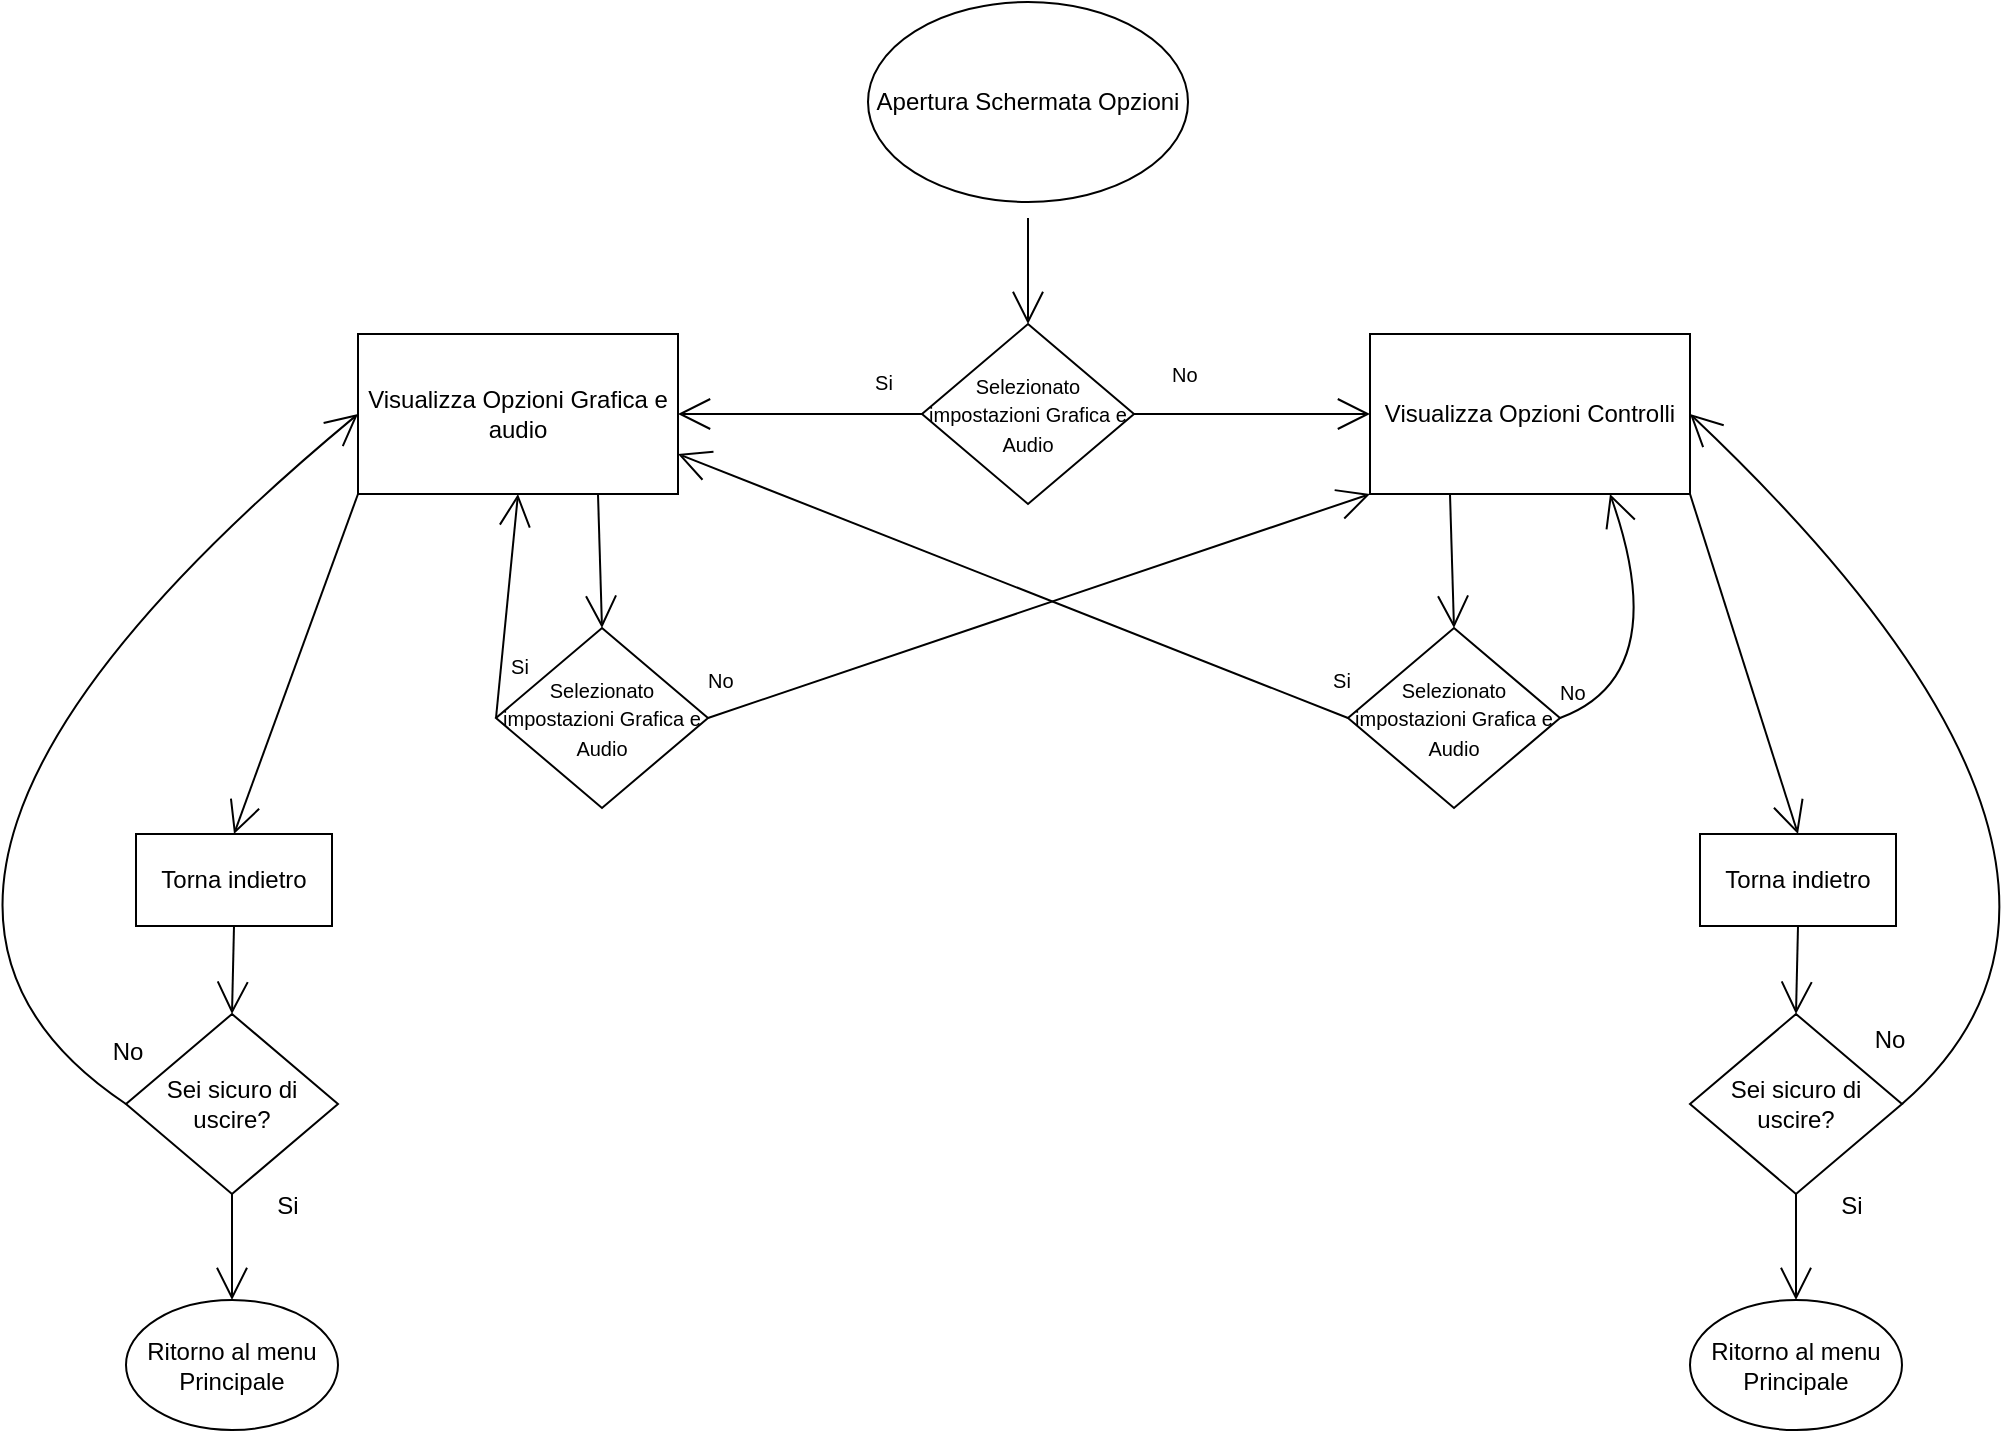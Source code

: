 <mxfile version="18.0.2" type="device"><diagram id="NWWPmYmxUIyY0qUSjtRS" name="Page-1"><mxGraphModel dx="1902" dy="1018" grid="0" gridSize="10" guides="1" tooltips="1" connect="1" arrows="1" fold="1" page="0" pageScale="1" pageWidth="827" pageHeight="1169" math="0" shadow="0"><root><mxCell id="0"/><mxCell id="1" parent="0"/><mxCell id="93zQR50MocHav7xVQxxG-2" value="Visualizza Opzioni Grafica e audio" style="rounded=0;whiteSpace=wrap;html=1;hachureGap=4;" parent="1" vertex="1"><mxGeometry x="-123" y="155" width="160" height="80" as="geometry"/></mxCell><mxCell id="93zQR50MocHav7xVQxxG-4" value="" style="edgeStyle=none;curved=1;rounded=0;orthogonalLoop=1;jettySize=auto;html=1;endArrow=open;startSize=14;endSize=14;sourcePerimeterSpacing=8;targetPerimeterSpacing=8;entryX=0.5;entryY=0;entryDx=0;entryDy=0;" parent="1" source="93zQR50MocHav7xVQxxG-3" target="Go8jpdr4Q3eCwoZtMfqL-2" edge="1"><mxGeometry relative="1" as="geometry"/></mxCell><mxCell id="93zQR50MocHav7xVQxxG-3" value="Apertura Schermata Opzioni" style="ellipse;whiteSpace=wrap;html=1;hachureGap=4;" parent="1" vertex="1"><mxGeometry x="132" y="-11" width="160" height="100" as="geometry"/></mxCell><mxCell id="93zQR50MocHav7xVQxxG-5" value="Torna indietro" style="rounded=0;whiteSpace=wrap;html=1;hachureGap=4;" parent="1" vertex="1"><mxGeometry x="-234" y="405" width="98" height="46" as="geometry"/></mxCell><mxCell id="93zQR50MocHav7xVQxxG-6" value="" style="edgeStyle=none;orthogonalLoop=1;jettySize=auto;html=1;rounded=0;endArrow=open;startSize=14;endSize=14;sourcePerimeterSpacing=8;targetPerimeterSpacing=8;curved=1;exitX=0;exitY=1;exitDx=0;exitDy=0;entryX=0.5;entryY=0;entryDx=0;entryDy=0;" parent="1" source="93zQR50MocHav7xVQxxG-2" target="93zQR50MocHav7xVQxxG-5" edge="1"><mxGeometry width="120" relative="1" as="geometry"><mxPoint x="-115" y="268" as="sourcePoint"/><mxPoint x="5" y="268" as="targetPoint"/><Array as="points"/></mxGeometry></mxCell><mxCell id="93zQR50MocHav7xVQxxG-7" value="Sei sicuro di uscire?" style="rhombus;whiteSpace=wrap;html=1;hachureGap=4;" parent="1" vertex="1"><mxGeometry x="-239" y="495" width="106" height="90" as="geometry"/></mxCell><mxCell id="93zQR50MocHav7xVQxxG-8" value="" style="edgeStyle=none;orthogonalLoop=1;jettySize=auto;html=1;rounded=0;endArrow=open;startSize=14;endSize=14;sourcePerimeterSpacing=8;targetPerimeterSpacing=8;curved=1;exitX=0.5;exitY=1;exitDx=0;exitDy=0;entryX=0.5;entryY=0;entryDx=0;entryDy=0;" parent="1" source="93zQR50MocHav7xVQxxG-5" target="93zQR50MocHav7xVQxxG-7" edge="1"><mxGeometry width="120" relative="1" as="geometry"><mxPoint x="-62" y="338" as="sourcePoint"/><mxPoint x="58" y="338" as="targetPoint"/><Array as="points"/></mxGeometry></mxCell><mxCell id="93zQR50MocHav7xVQxxG-11" value="No" style="text;strokeColor=none;fillColor=none;html=1;align=center;verticalAlign=middle;whiteSpace=wrap;rounded=0;hachureGap=4;" parent="1" vertex="1"><mxGeometry x="-268" y="499" width="60" height="30" as="geometry"/></mxCell><mxCell id="93zQR50MocHav7xVQxxG-12" value="Ritorno al menu Principale" style="ellipse;whiteSpace=wrap;html=1;hachureGap=4;" parent="1" vertex="1"><mxGeometry x="-239" y="638" width="106" height="65" as="geometry"/></mxCell><mxCell id="93zQR50MocHav7xVQxxG-13" value="" style="edgeStyle=none;orthogonalLoop=1;jettySize=auto;html=1;rounded=0;endArrow=open;startSize=14;endSize=14;sourcePerimeterSpacing=8;targetPerimeterSpacing=8;curved=1;entryX=0.5;entryY=0;entryDx=0;entryDy=0;exitX=0.5;exitY=1;exitDx=0;exitDy=0;" parent="1" source="93zQR50MocHav7xVQxxG-7" target="93zQR50MocHav7xVQxxG-12" edge="1"><mxGeometry width="120" relative="1" as="geometry"><mxPoint x="-162" y="386" as="sourcePoint"/><mxPoint x="-42" y="386" as="targetPoint"/><Array as="points"/></mxGeometry></mxCell><mxCell id="93zQR50MocHav7xVQxxG-14" value="Si" style="text;strokeColor=none;fillColor=none;html=1;align=center;verticalAlign=middle;whiteSpace=wrap;rounded=0;hachureGap=4;" parent="1" vertex="1"><mxGeometry x="-188" y="576" width="60" height="30" as="geometry"/></mxCell><mxCell id="Go8jpdr4Q3eCwoZtMfqL-2" value="&lt;font style=&quot;font-size: 10px;&quot;&gt;Selezionato impostazioni Grafica e Audio&lt;/font&gt;" style="rhombus;whiteSpace=wrap;html=1;hachureGap=4;" vertex="1" parent="1"><mxGeometry x="159" y="150" width="106" height="90" as="geometry"/></mxCell><mxCell id="Go8jpdr4Q3eCwoZtMfqL-5" value="" style="edgeStyle=none;orthogonalLoop=1;jettySize=auto;html=1;rounded=0;fontSize=10;endArrow=open;startSize=14;endSize=14;sourcePerimeterSpacing=8;targetPerimeterSpacing=8;curved=1;exitX=0;exitY=0.5;exitDx=0;exitDy=0;entryX=1;entryY=0.5;entryDx=0;entryDy=0;" edge="1" parent="1" source="Go8jpdr4Q3eCwoZtMfqL-2" target="93zQR50MocHav7xVQxxG-2"><mxGeometry width="120" relative="1" as="geometry"><mxPoint x="654" y="157" as="sourcePoint"/><mxPoint x="774" y="157" as="targetPoint"/><Array as="points"/></mxGeometry></mxCell><mxCell id="Go8jpdr4Q3eCwoZtMfqL-6" value="Si" style="text;strokeColor=none;fillColor=none;html=1;align=center;verticalAlign=middle;whiteSpace=wrap;rounded=0;hachureGap=4;fontSize=10;" vertex="1" parent="1"><mxGeometry x="110" y="164" width="60" height="30" as="geometry"/></mxCell><mxCell id="Go8jpdr4Q3eCwoZtMfqL-7" value="&amp;nbsp;No" style="text;strokeColor=none;fillColor=none;html=1;align=center;verticalAlign=middle;whiteSpace=wrap;rounded=0;hachureGap=4;fontSize=10;" vertex="1" parent="1"><mxGeometry x="259" y="160" width="60" height="30" as="geometry"/></mxCell><mxCell id="Go8jpdr4Q3eCwoZtMfqL-8" value="Visualizza Opzioni Controlli" style="rounded=0;whiteSpace=wrap;html=1;hachureGap=4;" vertex="1" parent="1"><mxGeometry x="383" y="155" width="160" height="80" as="geometry"/></mxCell><mxCell id="Go8jpdr4Q3eCwoZtMfqL-9" value="Torna indietro" style="rounded=0;whiteSpace=wrap;html=1;hachureGap=4;" vertex="1" parent="1"><mxGeometry x="548" y="405" width="98" height="46" as="geometry"/></mxCell><mxCell id="Go8jpdr4Q3eCwoZtMfqL-10" value="" style="edgeStyle=none;orthogonalLoop=1;jettySize=auto;html=1;rounded=0;endArrow=open;startSize=14;endSize=14;sourcePerimeterSpacing=8;targetPerimeterSpacing=8;curved=1;exitX=1;exitY=1;exitDx=0;exitDy=0;entryX=0.5;entryY=0;entryDx=0;entryDy=0;" edge="1" parent="1" source="Go8jpdr4Q3eCwoZtMfqL-8" target="Go8jpdr4Q3eCwoZtMfqL-9"><mxGeometry width="120" relative="1" as="geometry"><mxPoint x="391" y="268" as="sourcePoint"/><mxPoint x="511" y="268" as="targetPoint"/><Array as="points"/></mxGeometry></mxCell><mxCell id="Go8jpdr4Q3eCwoZtMfqL-11" value="Sei sicuro di uscire?" style="rhombus;whiteSpace=wrap;html=1;hachureGap=4;" vertex="1" parent="1"><mxGeometry x="543" y="495" width="106" height="90" as="geometry"/></mxCell><mxCell id="Go8jpdr4Q3eCwoZtMfqL-12" value="" style="edgeStyle=none;orthogonalLoop=1;jettySize=auto;html=1;rounded=0;endArrow=open;startSize=14;endSize=14;sourcePerimeterSpacing=8;targetPerimeterSpacing=8;curved=1;exitX=0.5;exitY=1;exitDx=0;exitDy=0;entryX=0.5;entryY=0;entryDx=0;entryDy=0;" edge="1" parent="1" source="Go8jpdr4Q3eCwoZtMfqL-9" target="Go8jpdr4Q3eCwoZtMfqL-11"><mxGeometry width="120" relative="1" as="geometry"><mxPoint x="720" y="338" as="sourcePoint"/><mxPoint x="840" y="338" as="targetPoint"/><Array as="points"/></mxGeometry></mxCell><mxCell id="Go8jpdr4Q3eCwoZtMfqL-13" value="No" style="text;strokeColor=none;fillColor=none;html=1;align=center;verticalAlign=middle;whiteSpace=wrap;rounded=0;hachureGap=4;" vertex="1" parent="1"><mxGeometry x="613" y="493" width="60" height="30" as="geometry"/></mxCell><mxCell id="Go8jpdr4Q3eCwoZtMfqL-14" value="Ritorno al menu Principale" style="ellipse;whiteSpace=wrap;html=1;hachureGap=4;" vertex="1" parent="1"><mxGeometry x="543" y="638" width="106" height="65" as="geometry"/></mxCell><mxCell id="Go8jpdr4Q3eCwoZtMfqL-15" value="" style="edgeStyle=none;orthogonalLoop=1;jettySize=auto;html=1;rounded=0;endArrow=open;startSize=14;endSize=14;sourcePerimeterSpacing=8;targetPerimeterSpacing=8;curved=1;entryX=0.5;entryY=0;entryDx=0;entryDy=0;exitX=0.5;exitY=1;exitDx=0;exitDy=0;" edge="1" parent="1" source="Go8jpdr4Q3eCwoZtMfqL-11" target="Go8jpdr4Q3eCwoZtMfqL-14"><mxGeometry width="120" relative="1" as="geometry"><mxPoint x="620" y="386" as="sourcePoint"/><mxPoint x="740" y="386" as="targetPoint"/><Array as="points"/></mxGeometry></mxCell><mxCell id="Go8jpdr4Q3eCwoZtMfqL-16" value="Si" style="text;strokeColor=none;fillColor=none;html=1;align=center;verticalAlign=middle;whiteSpace=wrap;rounded=0;hachureGap=4;" vertex="1" parent="1"><mxGeometry x="594" y="576" width="60" height="30" as="geometry"/></mxCell><mxCell id="Go8jpdr4Q3eCwoZtMfqL-17" value="" style="edgeStyle=none;orthogonalLoop=1;jettySize=auto;html=1;rounded=0;fontSize=10;endArrow=open;startSize=14;endSize=14;sourcePerimeterSpacing=8;targetPerimeterSpacing=8;curved=1;exitX=1;exitY=0.5;exitDx=0;exitDy=0;entryX=0;entryY=0.5;entryDx=0;entryDy=0;" edge="1" parent="1" source="Go8jpdr4Q3eCwoZtMfqL-2" target="Go8jpdr4Q3eCwoZtMfqL-8"><mxGeometry width="120" relative="1" as="geometry"><mxPoint x="221" y="319" as="sourcePoint"/><mxPoint x="341" y="319" as="targetPoint"/><Array as="points"/></mxGeometry></mxCell><mxCell id="Go8jpdr4Q3eCwoZtMfqL-18" value="" style="edgeStyle=none;orthogonalLoop=1;jettySize=auto;html=1;rounded=0;fontSize=10;endArrow=open;startSize=14;endSize=14;sourcePerimeterSpacing=8;targetPerimeterSpacing=8;curved=1;exitX=1;exitY=0.5;exitDx=0;exitDy=0;entryX=1;entryY=0.5;entryDx=0;entryDy=0;" edge="1" parent="1" source="Go8jpdr4Q3eCwoZtMfqL-11" target="Go8jpdr4Q3eCwoZtMfqL-8"><mxGeometry width="120" relative="1" as="geometry"><mxPoint x="221" y="419" as="sourcePoint"/><mxPoint x="341" y="419" as="targetPoint"/><Array as="points"><mxPoint x="784" y="423"/></Array></mxGeometry></mxCell><mxCell id="Go8jpdr4Q3eCwoZtMfqL-22" value="" style="edgeStyle=none;orthogonalLoop=1;jettySize=auto;html=1;rounded=0;fontSize=10;endArrow=open;startSize=14;endSize=14;sourcePerimeterSpacing=8;targetPerimeterSpacing=8;curved=1;exitX=0;exitY=0.5;exitDx=0;exitDy=0;entryX=0;entryY=0.5;entryDx=0;entryDy=0;" edge="1" parent="1" source="93zQR50MocHav7xVQxxG-7" target="93zQR50MocHav7xVQxxG-2"><mxGeometry width="120" relative="1" as="geometry"><mxPoint x="221" y="319" as="sourcePoint"/><mxPoint x="341" y="319" as="targetPoint"/><Array as="points"><mxPoint x="-405" y="429"/></Array></mxGeometry></mxCell><mxCell id="Go8jpdr4Q3eCwoZtMfqL-23" value="&lt;font style=&quot;font-size: 10px;&quot;&gt;Selezionato impostazioni Grafica e Audio&lt;/font&gt;" style="rhombus;whiteSpace=wrap;html=1;hachureGap=4;" vertex="1" parent="1"><mxGeometry x="-54" y="302" width="106" height="90" as="geometry"/></mxCell><mxCell id="Go8jpdr4Q3eCwoZtMfqL-24" value="" style="edgeStyle=none;orthogonalLoop=1;jettySize=auto;html=1;rounded=0;fontSize=10;endArrow=open;startSize=14;endSize=14;sourcePerimeterSpacing=8;targetPerimeterSpacing=8;curved=1;exitX=0.75;exitY=1;exitDx=0;exitDy=0;entryX=0.5;entryY=0;entryDx=0;entryDy=0;" edge="1" parent="1" source="93zQR50MocHav7xVQxxG-2" target="Go8jpdr4Q3eCwoZtMfqL-23"><mxGeometry width="120" relative="1" as="geometry"><mxPoint x="221" y="219" as="sourcePoint"/><mxPoint x="341" y="219" as="targetPoint"/><Array as="points"/></mxGeometry></mxCell><mxCell id="Go8jpdr4Q3eCwoZtMfqL-25" value="" style="edgeStyle=none;orthogonalLoop=1;jettySize=auto;html=1;rounded=0;fontSize=10;endArrow=open;startSize=14;endSize=14;sourcePerimeterSpacing=8;targetPerimeterSpacing=8;curved=1;exitX=0;exitY=0.5;exitDx=0;exitDy=0;entryX=0.5;entryY=1;entryDx=0;entryDy=0;" edge="1" parent="1" source="Go8jpdr4Q3eCwoZtMfqL-23" target="93zQR50MocHav7xVQxxG-2"><mxGeometry width="120" relative="1" as="geometry"><mxPoint x="221" y="219" as="sourcePoint"/><mxPoint x="341" y="219" as="targetPoint"/><Array as="points"/></mxGeometry></mxCell><mxCell id="Go8jpdr4Q3eCwoZtMfqL-26" value="Si" style="text;strokeColor=none;fillColor=none;html=1;align=center;verticalAlign=middle;whiteSpace=wrap;rounded=0;hachureGap=4;fontSize=10;" vertex="1" parent="1"><mxGeometry x="-72" y="306" width="60" height="30" as="geometry"/></mxCell><mxCell id="Go8jpdr4Q3eCwoZtMfqL-27" value="&amp;nbsp;No" style="text;strokeColor=none;fillColor=none;html=1;align=center;verticalAlign=middle;whiteSpace=wrap;rounded=0;hachureGap=4;fontSize=10;" vertex="1" parent="1"><mxGeometry x="27" y="313" width="60" height="30" as="geometry"/></mxCell><mxCell id="Go8jpdr4Q3eCwoZtMfqL-28" value="" style="edgeStyle=none;orthogonalLoop=1;jettySize=auto;html=1;rounded=0;fontSize=10;endArrow=open;startSize=14;endSize=14;sourcePerimeterSpacing=8;targetPerimeterSpacing=8;curved=1;exitX=1;exitY=0.5;exitDx=0;exitDy=0;entryX=0;entryY=1;entryDx=0;entryDy=0;" edge="1" parent="1" source="Go8jpdr4Q3eCwoZtMfqL-23" target="Go8jpdr4Q3eCwoZtMfqL-8"><mxGeometry width="120" relative="1" as="geometry"><mxPoint x="221" y="219" as="sourcePoint"/><mxPoint x="341" y="219" as="targetPoint"/><Array as="points"/></mxGeometry></mxCell><mxCell id="Go8jpdr4Q3eCwoZtMfqL-29" value="&lt;font style=&quot;font-size: 10px;&quot;&gt;Selezionato impostazioni Grafica e Audio&lt;/font&gt;" style="rhombus;whiteSpace=wrap;html=1;hachureGap=4;" vertex="1" parent="1"><mxGeometry x="372" y="302" width="106" height="90" as="geometry"/></mxCell><mxCell id="Go8jpdr4Q3eCwoZtMfqL-30" value="" style="edgeStyle=none;orthogonalLoop=1;jettySize=auto;html=1;rounded=0;fontSize=10;endArrow=open;startSize=14;endSize=14;sourcePerimeterSpacing=8;targetPerimeterSpacing=8;curved=1;exitX=0;exitY=0.5;exitDx=0;exitDy=0;entryX=1;entryY=0.75;entryDx=0;entryDy=0;" edge="1" parent="1" source="Go8jpdr4Q3eCwoZtMfqL-29" target="93zQR50MocHav7xVQxxG-2"><mxGeometry width="120" relative="1" as="geometry"><mxPoint x="221" y="219" as="sourcePoint"/><mxPoint x="341" y="219" as="targetPoint"/><Array as="points"/></mxGeometry></mxCell><mxCell id="Go8jpdr4Q3eCwoZtMfqL-31" value="&amp;nbsp;No" style="text;strokeColor=none;fillColor=none;html=1;align=center;verticalAlign=middle;whiteSpace=wrap;rounded=0;hachureGap=4;fontSize=10;" vertex="1" parent="1"><mxGeometry x="453" y="319" width="60" height="30" as="geometry"/></mxCell><mxCell id="Go8jpdr4Q3eCwoZtMfqL-32" value="Si" style="text;strokeColor=none;fillColor=none;html=1;align=center;verticalAlign=middle;whiteSpace=wrap;rounded=0;hachureGap=4;fontSize=10;" vertex="1" parent="1"><mxGeometry x="339" y="313" width="60" height="30" as="geometry"/></mxCell><mxCell id="Go8jpdr4Q3eCwoZtMfqL-33" value="" style="edgeStyle=none;orthogonalLoop=1;jettySize=auto;html=1;rounded=0;fontSize=10;endArrow=open;startSize=14;endSize=14;sourcePerimeterSpacing=8;targetPerimeterSpacing=8;curved=1;exitX=0.25;exitY=1;exitDx=0;exitDy=0;entryX=0.5;entryY=0;entryDx=0;entryDy=0;" edge="1" parent="1" source="Go8jpdr4Q3eCwoZtMfqL-8" target="Go8jpdr4Q3eCwoZtMfqL-29"><mxGeometry width="120" relative="1" as="geometry"><mxPoint x="221" y="219" as="sourcePoint"/><mxPoint x="341" y="219" as="targetPoint"/><Array as="points"/></mxGeometry></mxCell><mxCell id="Go8jpdr4Q3eCwoZtMfqL-34" value="" style="edgeStyle=none;orthogonalLoop=1;jettySize=auto;html=1;rounded=0;fontSize=10;endArrow=open;startSize=14;endSize=14;sourcePerimeterSpacing=8;targetPerimeterSpacing=8;curved=1;exitX=1;exitY=0.5;exitDx=0;exitDy=0;entryX=0.75;entryY=1;entryDx=0;entryDy=0;" edge="1" parent="1" source="Go8jpdr4Q3eCwoZtMfqL-29" target="Go8jpdr4Q3eCwoZtMfqL-8"><mxGeometry width="120" relative="1" as="geometry"><mxPoint x="221" y="219" as="sourcePoint"/><mxPoint x="341" y="219" as="targetPoint"/><Array as="points"><mxPoint x="535" y="326"/></Array></mxGeometry></mxCell></root></mxGraphModel></diagram></mxfile>